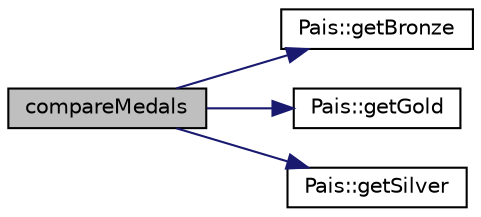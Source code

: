 digraph "compareMedals"
{
 // LATEX_PDF_SIZE
  edge [fontname="Helvetica",fontsize="10",labelfontname="Helvetica",labelfontsize="10"];
  node [fontname="Helvetica",fontsize="10",shape=record];
  rankdir="LR";
  Node1 [label="compareMedals",height=0.2,width=0.4,color="black", fillcolor="grey75", style="filled", fontcolor="black",tooltip=" "];
  Node1 -> Node2 [color="midnightblue",fontsize="10",style="solid",fontname="Helvetica"];
  Node2 [label="Pais::getBronze",height=0.2,width=0.4,color="black", fillcolor="white", style="filled",URL="$class_pais.html#a3c0c891c0fb2009bee95f965e9da0202",tooltip="Retorna o número de medalhas de bronze do país objeto da classe Pais."];
  Node1 -> Node3 [color="midnightblue",fontsize="10",style="solid",fontname="Helvetica"];
  Node3 [label="Pais::getGold",height=0.2,width=0.4,color="black", fillcolor="white", style="filled",URL="$class_pais.html#aecf6f82be9a5e2f396fff4244e12a84a",tooltip="Retorna o número de medalhas de ouro do país objeto da classe Pais."];
  Node1 -> Node4 [color="midnightblue",fontsize="10",style="solid",fontname="Helvetica"];
  Node4 [label="Pais::getSilver",height=0.2,width=0.4,color="black", fillcolor="white", style="filled",URL="$class_pais.html#a05a55474b660e2a1f8517f1840615591",tooltip="Retorna o número de medalhas de prata do país objeto da classe Pais."];
}
